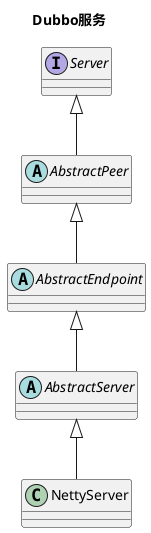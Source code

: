 @startuml
title Dubbo服务

' config
interface Server
abstract AbstractPeer
abstract AbstractEndpoint
abstract AbstractServer
class NettyServer

Server <|-- AbstractPeer
AbstractPeer <|-- AbstractEndpoint
AbstractEndpoint <|-- AbstractServer
AbstractServer <|-- NettyServer

@enduml 